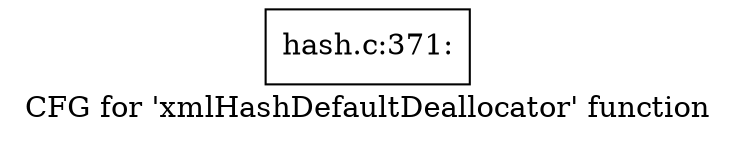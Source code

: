 digraph "CFG for 'xmlHashDefaultDeallocator' function" {
	label="CFG for 'xmlHashDefaultDeallocator' function";

	Node0x55c4696ad670 [shape=record,label="{hash.c:371:}"];
}
